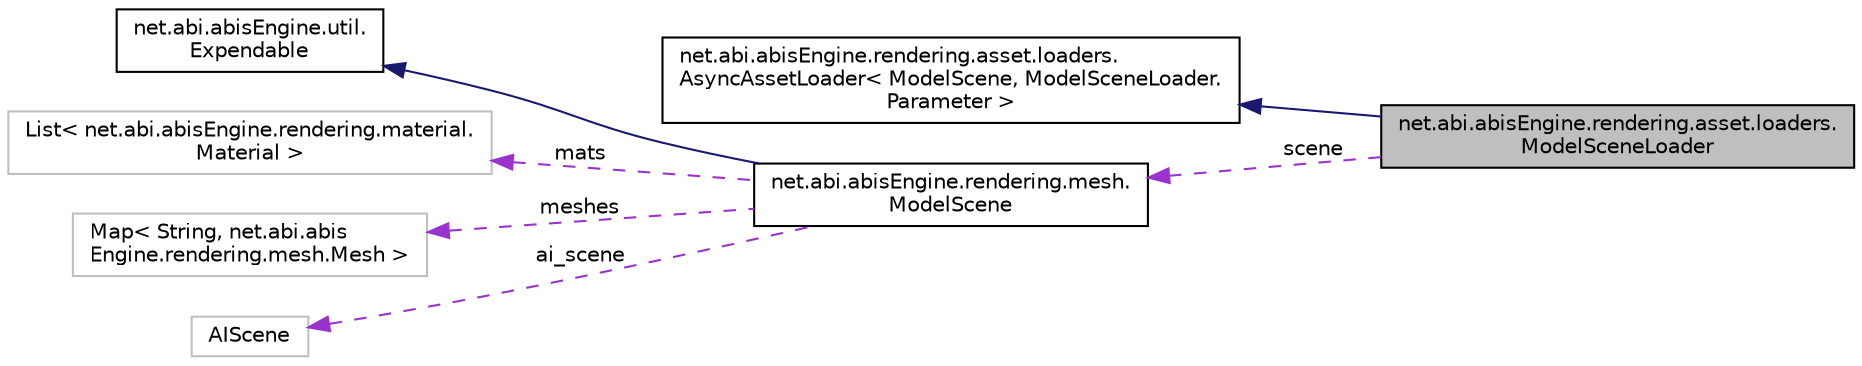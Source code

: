 digraph "net.abi.abisEngine.rendering.asset.loaders.ModelSceneLoader"
{
 // LATEX_PDF_SIZE
  edge [fontname="Helvetica",fontsize="10",labelfontname="Helvetica",labelfontsize="10"];
  node [fontname="Helvetica",fontsize="10",shape=record];
  rankdir="LR";
  Node1 [label="net.abi.abisEngine.rendering.asset.loaders.\lModelSceneLoader",height=0.2,width=0.4,color="black", fillcolor="grey75", style="filled", fontcolor="black",tooltip=" "];
  Node2 -> Node1 [dir="back",color="midnightblue",fontsize="10",style="solid",fontname="Helvetica"];
  Node2 [label="net.abi.abisEngine.rendering.asset.loaders.\lAsyncAssetLoader\< ModelScene, ModelSceneLoader.\lParameter \>",height=0.2,width=0.4,color="black", fillcolor="white", style="filled",URL="$da/db1/classnet_1_1abi_1_1abis_engine_1_1rendering_1_1asset_1_1loaders_1_1_async_asset_loader.html",tooltip=" "];
  Node3 -> Node1 [dir="back",color="darkorchid3",fontsize="10",style="dashed",label=" scene" ,fontname="Helvetica"];
  Node3 [label="net.abi.abisEngine.rendering.mesh.\lModelScene",height=0.2,width=0.4,color="black", fillcolor="white", style="filled",URL="$de/d24/classnet_1_1abi_1_1abis_engine_1_1rendering_1_1mesh_1_1_model_scene.html",tooltip=" "];
  Node4 -> Node3 [dir="back",color="midnightblue",fontsize="10",style="solid",fontname="Helvetica"];
  Node4 [label="net.abi.abisEngine.util.\lExpendable",height=0.2,width=0.4,color="black", fillcolor="white", style="filled",URL="$dd/d27/interfacenet_1_1abi_1_1abis_engine_1_1util_1_1_expendable.html",tooltip=" "];
  Node5 -> Node3 [dir="back",color="darkorchid3",fontsize="10",style="dashed",label=" mats" ,fontname="Helvetica"];
  Node5 [label="List\< net.abi.abisEngine.rendering.material.\lMaterial \>",height=0.2,width=0.4,color="grey75", fillcolor="white", style="filled",tooltip=" "];
  Node6 -> Node3 [dir="back",color="darkorchid3",fontsize="10",style="dashed",label=" meshes" ,fontname="Helvetica"];
  Node6 [label="Map\< String, net.abi.abis\lEngine.rendering.mesh.Mesh \>",height=0.2,width=0.4,color="grey75", fillcolor="white", style="filled",tooltip=" "];
  Node7 -> Node3 [dir="back",color="darkorchid3",fontsize="10",style="dashed",label=" ai_scene" ,fontname="Helvetica"];
  Node7 [label="AIScene",height=0.2,width=0.4,color="grey75", fillcolor="white", style="filled",tooltip=" "];
}
